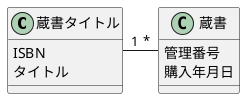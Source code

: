 @startuml

class 蔵書タイトル {
    ISBN
    タイトル
}

class 蔵書 {
    管理番号
    購入年月日
}

蔵書タイトル "1"-"*" 蔵書

@enduml